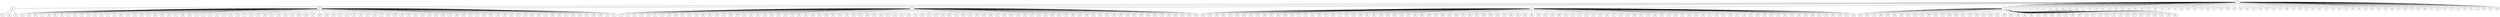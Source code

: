 
graph graphname {
    0 -- 1
0 -- 2
0 -- 3
0 -- 4
0 -- 5
0 -- 6
0 -- 7
0 -- 8
0 -- 9
0 -- 10
0 -- 11
0 -- 12
0 -- 13
0 -- 14
0 -- 15
0 -- 16
0 -- 17
0 -- 18
0 -- 19
0 -- 20
0 -- 21
0 -- 22
0 -- 23
0 -- 24
0 -- 25
0 -- 26
0 -- 27
0 -- 28
0 -- 29
0 -- 30
0 -- 31
0 -- 32
0 -- 33
0 -- 34
0 -- 35
0 -- 36
0 -- 37
0 -- 38
0 -- 39
0 -- 40
0 -- 41
0 -- 42
0 -- 43
0 -- 44
0 -- 45
0 -- 46
0 -- 47
0 -- 48
0 -- 49
0 -- 50
0 -- 51
0 -- 52
0 -- 53
0 -- 54
0 -- 55
0 -- 56
0 -- 57
0 -- 58
0 -- 59
0 -- 60
0 -- 61
0 -- 62
0 -- 63
0 -- 64
0 -- 65
0 -- 66
0 -- 67
0 -- 68
0 -- 69
0 -- 70
0 -- 71
0 -- 72
0 -- 73
0 -- 74
0 -- 75
0 -- 76
0 -- 77
0 -- 78
0 -- 79
0 -- 80
1 -- 81
1 -- 82
1 -- 83
2 -- 84
2 -- 85
2 -- 86
2 -- 87
2 -- 88
2 -- 89
2 -- 90
2 -- 91
2 -- 92
2 -- 93
2 -- 94
2 -- 95
2 -- 96
2 -- 97
2 -- 98
2 -- 99
2 -- 100
2 -- 101
2 -- 102
2 -- 103
2 -- 104
2 -- 105
2 -- 106
2 -- 107
2 -- 108
2 -- 109
2 -- 110
2 -- 111
2 -- 112
2 -- 113
2 -- 114
2 -- 115
2 -- 116
2 -- 117
2 -- 118
2 -- 119
2 -- 120
2 -- 121
2 -- 122
2 -- 123
2 -- 124
2 -- 125
2 -- 126
2 -- 127
2 -- 128
2 -- 129
2 -- 130
2 -- 131
2 -- 132
2 -- 133
2 -- 134
2 -- 135
2 -- 136
2 -- 137
2 -- 138
2 -- 139
2 -- 140
2 -- 141
2 -- 142
2 -- 143
2 -- 144
2 -- 145
2 -- 146
2 -- 147
2 -- 148
2 -- 149
2 -- 150
2 -- 151
2 -- 152
2 -- 153
2 -- 154
2 -- 155
2 -- 156
2 -- 157
2 -- 158
2 -- 159
2 -- 160
2 -- 161
2 -- 162
2 -- 163
2 -- 164
2 -- 165
2 -- 166
2 -- 167
2 -- 168
2 -- 169
2 -- 170
2 -- 171
3 -- 172
3 -- 173
3 -- 174
3 -- 175
3 -- 176
3 -- 177
3 -- 178
3 -- 179
3 -- 180
3 -- 181
3 -- 182
3 -- 183
3 -- 184
3 -- 185
3 -- 186
3 -- 187
3 -- 188
3 -- 189
3 -- 190
3 -- 191
3 -- 192
3 -- 193
3 -- 194
3 -- 195
3 -- 196
3 -- 197
3 -- 198
3 -- 199
3 -- 200
3 -- 201
3 -- 202
3 -- 203
3 -- 204
3 -- 205
3 -- 206
3 -- 207
3 -- 208
3 -- 209
3 -- 210
3 -- 211
3 -- 212
3 -- 213
3 -- 214
3 -- 215
3 -- 216
3 -- 217
3 -- 218
3 -- 219
3 -- 220
3 -- 221
3 -- 222
3 -- 223
3 -- 224
3 -- 225
3 -- 226
3 -- 227
3 -- 228
3 -- 229
3 -- 230
3 -- 231
3 -- 232
3 -- 233
3 -- 234
3 -- 235
3 -- 236
3 -- 237
3 -- 238
3 -- 239
3 -- 240
3 -- 241
3 -- 242
3 -- 243
3 -- 244
3 -- 245
3 -- 246
3 -- 247
3 -- 248
3 -- 249
3 -- 250
3 -- 251
3 -- 252
3 -- 253
3 -- 254
3 -- 255
3 -- 256
4 -- 257
4 -- 258
4 -- 259
4 -- 260
4 -- 261
4 -- 262
4 -- 263
4 -- 264
4 -- 265
4 -- 266
4 -- 267
4 -- 268
4 -- 269
4 -- 270
4 -- 271
4 -- 272
4 -- 273
4 -- 274
4 -- 275
4 -- 276
4 -- 277
4 -- 278
4 -- 279
4 -- 280
4 -- 281
4 -- 282
4 -- 283
4 -- 284
4 -- 285
4 -- 286
4 -- 287
4 -- 288
4 -- 289
4 -- 290
4 -- 291
4 -- 292
4 -- 293
4 -- 294
4 -- 295
4 -- 296
4 -- 297
4 -- 298
4 -- 299
4 -- 300
4 -- 301
4 -- 302
4 -- 303
4 -- 304
4 -- 305
4 -- 306
4 -- 307
4 -- 308
4 -- 309
4 -- 310
4 -- 311
4 -- 312
4 -- 313
4 -- 314
4 -- 315
4 -- 316
4 -- 317
4 -- 318
4 -- 319
4 -- 320
4 -- 321
4 -- 322
4 -- 323
4 -- 324
4 -- 325
4 -- 326
4 -- 327
4 -- 328
4 -- 329
4 -- 330
4 -- 331
4 -- 332
4 -- 333
4 -- 334
4 -- 335
4 -- 336
4 -- 337
4 -- 338
4 -- 339
4 -- 340
4 -- 341
4 -- 342
4 -- 343
4 -- 344
4 -- 345
4 -- 346
4 -- 347
4 -- 348
4 -- 349
4 -- 350
4 -- 351
4 -- 352
5 -- 384
5 -- 386
5 -- 387
5 -- 388
5 -- 389
5 -- 390
5 -- 385
5 -- 392
5 -- 393
5 -- 394
5 -- 395
5 -- 396
5 -- 397
5 -- 398
5 -- 399
5 -- 391
5 -- 353
5 -- 354
5 -- 355
5 -- 356
5 -- 357
5 -- 358
5 -- 359
5 -- 360
5 -- 361
5 -- 362
5 -- 363
5 -- 364
5 -- 365
5 -- 366
5 -- 367
5 -- 368
5 -- 369
5 -- 370
5 -- 371
5 -- 372
5 -- 373
5 -- 374
5 -- 375
5 -- 376
5 -- 377
5 -- 378
5 -- 379
5 -- 380
5 -- 381
5 -- 382
5 -- 383

}

